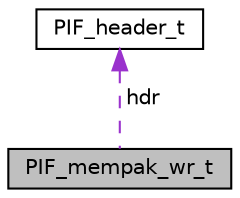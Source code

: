 digraph "PIF_mempak_wr_t"
{
 // LATEX_PDF_SIZE
  edge [fontname="Helvetica",fontsize="10",labelfontname="Helvetica",labelfontsize="10"];
  node [fontname="Helvetica",fontsize="10",shape=record];
  Node1 [label="PIF_mempak_wr_t",height=0.2,width=0.4,color="black", fillcolor="grey75", style="filled", fontcolor="black",tooltip=" "];
  Node2 -> Node1 [dir="back",color="darkorchid3",fontsize="10",style="dashed",label=" hdr" ,fontname="Helvetica"];
  Node2 [label="PIF_header_t",height=0.2,width=0.4,color="black", fillcolor="white", style="filled",URL="$d5/dce/structPIF__header__t.html",tooltip=" "];
}
